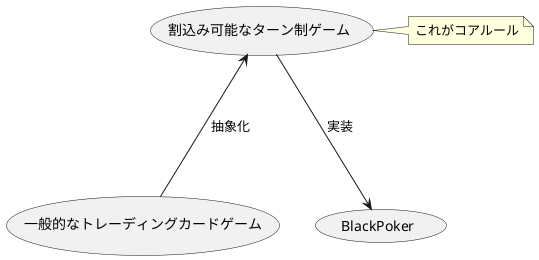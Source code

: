 @startuml

skinparam defaultTextAlignment center

(一般的なトレーディングカードゲーム) as TCG
(割込み可能なターン制ゲーム) as InterruptibleTurnGame
note right of InterruptibleTurnGame
これがコアルール
end note
(BlackPoker) as BlackPokerGame

InterruptibleTurnGame <--- (TCG) : "抽象化"
InterruptibleTurnGame ---> (BlackPokerGame) : "実装"

@enduml
